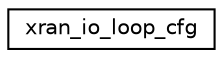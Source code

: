 digraph "Graphical Class Hierarchy"
{
 // LATEX_PDF_SIZE
  edge [fontname="Helvetica",fontsize="10",labelfontname="Helvetica",labelfontsize="10"];
  node [fontname="Helvetica",fontsize="10",shape=record];
  rankdir="LR";
  Node0 [label="xran_io_loop_cfg",height=0.2,width=0.4,color="black", fillcolor="white", style="filled",URL="$structxran__io__loop__cfg.html",tooltip=" "];
}
